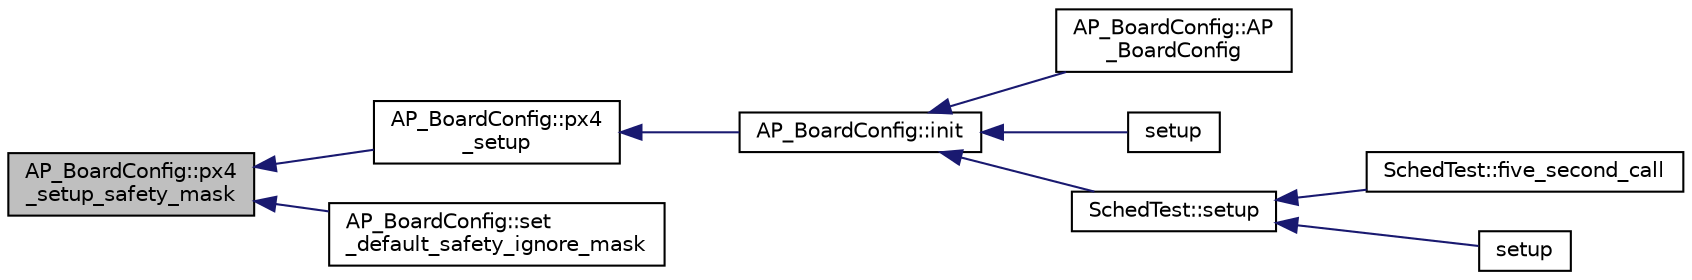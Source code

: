 digraph "AP_BoardConfig::px4_setup_safety_mask"
{
 // INTERACTIVE_SVG=YES
  edge [fontname="Helvetica",fontsize="10",labelfontname="Helvetica",labelfontsize="10"];
  node [fontname="Helvetica",fontsize="10",shape=record];
  rankdir="LR";
  Node1 [label="AP_BoardConfig::px4\l_setup_safety_mask",height=0.2,width=0.4,color="black", fillcolor="grey75", style="filled", fontcolor="black"];
  Node1 -> Node2 [dir="back",color="midnightblue",fontsize="10",style="solid",fontname="Helvetica"];
  Node2 [label="AP_BoardConfig::px4\l_setup",height=0.2,width=0.4,color="black", fillcolor="white", style="filled",URL="$classAP__BoardConfig.html#acc8c8524ca7415a823bb446a8a09d1f1"];
  Node2 -> Node3 [dir="back",color="midnightblue",fontsize="10",style="solid",fontname="Helvetica"];
  Node3 [label="AP_BoardConfig::init",height=0.2,width=0.4,color="black", fillcolor="white", style="filled",URL="$classAP__BoardConfig.html#a53de1d2c0a124ff0d6e3455126237bb5"];
  Node3 -> Node4 [dir="back",color="midnightblue",fontsize="10",style="solid",fontname="Helvetica"];
  Node4 [label="AP_BoardConfig::AP\l_BoardConfig",height=0.2,width=0.4,color="black", fillcolor="white", style="filled",URL="$classAP__BoardConfig.html#a49a7027797d4a5fd9be56b55c85b8e90"];
  Node3 -> Node5 [dir="back",color="midnightblue",fontsize="10",style="solid",fontname="Helvetica"];
  Node5 [label="setup",height=0.2,width=0.4,color="black", fillcolor="white", style="filled",URL="$AHRS__Test_8cpp.html#a4fc01d736fe50cf5b977f755b675f11d"];
  Node3 -> Node6 [dir="back",color="midnightblue",fontsize="10",style="solid",fontname="Helvetica"];
  Node6 [label="SchedTest::setup",height=0.2,width=0.4,color="black", fillcolor="white", style="filled",URL="$classSchedTest.html#ae9afb73f76391e34d47286a516fe5292"];
  Node6 -> Node7 [dir="back",color="midnightblue",fontsize="10",style="solid",fontname="Helvetica"];
  Node7 [label="SchedTest::five_second_call",height=0.2,width=0.4,color="black", fillcolor="white", style="filled",URL="$classSchedTest.html#ab41681c4e9b1eda12cc3f85ed89e82cf"];
  Node6 -> Node8 [dir="back",color="midnightblue",fontsize="10",style="solid",fontname="Helvetica"];
  Node8 [label="setup",height=0.2,width=0.4,color="black", fillcolor="white", style="filled",URL="$Scheduler__test_8cpp.html#a7dfd9b79bc5a37d7df40207afbc5431f"];
  Node1 -> Node9 [dir="back",color="midnightblue",fontsize="10",style="solid",fontname="Helvetica"];
  Node9 [label="AP_BoardConfig::set\l_default_safety_ignore_mask",height=0.2,width=0.4,color="black", fillcolor="white", style="filled",URL="$classAP__BoardConfig.html#a5eef527d06fbd9e64e1723093d6ffe41"];
}
